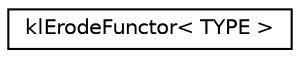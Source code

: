 digraph G
{
  edge [fontname="Helvetica",fontsize="10",labelfontname="Helvetica",labelfontsize="10"];
  node [fontname="Helvetica",fontsize="10",shape=record];
  rankdir=LR;
  Node1 [label="klErodeFunctor\< TYPE \>",height=0.2,width=0.4,color="black", fillcolor="white", style="filled",URL="$classkl_erode_functor.html"];
}
